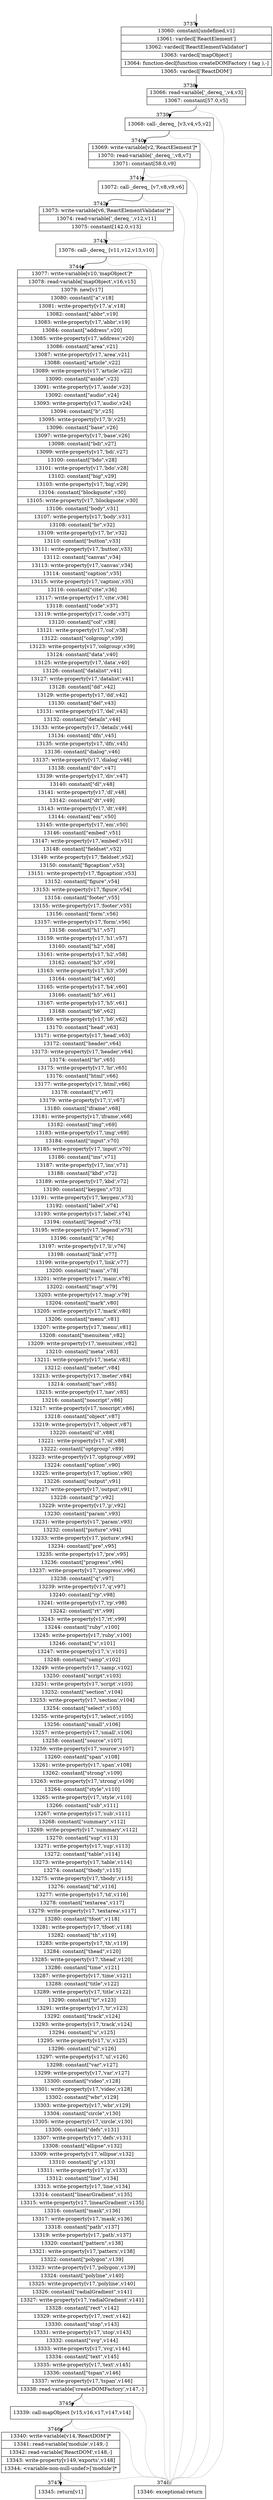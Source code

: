 digraph {
rankdir="TD"
BB_entry259[shape=none,label=""];
BB_entry259 -> BB3737 [tailport=s, headport=n, headlabel="    3737"]
BB3737 [shape=record label="{13060: constant[undefined,v1]|13061: vardecl['ReactElement']|13062: vardecl['ReactElementValidator']|13063: vardecl['mapObject']|13064: function-decl[function createDOMFactory ( tag ),-]|13065: vardecl['ReactDOM']}" ] 
BB3737 -> BB3738 [tailport=s, headport=n, headlabel="      3738"]
BB3738 [shape=record label="{13066: read-variable['_dereq_',v4,v3]|13067: constant[57.0,v5]}" ] 
BB3738 -> BB3739 [tailport=s, headport=n, headlabel="      3739"]
BB3738 -> BB3748 [tailport=s, headport=n, color=gray, headlabel="      3748"]
BB3739 [shape=record label="{13068: call-_dereq_ [v3,v4,v5,v2]}" ] 
BB3739 -> BB3740 [tailport=s, headport=n, headlabel="      3740"]
BB3739 -> BB3748 [tailport=s, headport=n, color=gray]
BB3740 [shape=record label="{13069: write-variable[v2,'ReactElement']*|13070: read-variable['_dereq_',v8,v7]|13071: constant[58.0,v9]}" ] 
BB3740 -> BB3741 [tailport=s, headport=n, headlabel="      3741"]
BB3740 -> BB3748 [tailport=s, headport=n, color=gray]
BB3741 [shape=record label="{13072: call-_dereq_ [v7,v8,v9,v6]}" ] 
BB3741 -> BB3742 [tailport=s, headport=n, headlabel="      3742"]
BB3741 -> BB3748 [tailport=s, headport=n, color=gray]
BB3742 [shape=record label="{13073: write-variable[v6,'ReactElementValidator']*|13074: read-variable['_dereq_',v12,v11]|13075: constant[142.0,v13]}" ] 
BB3742 -> BB3743 [tailport=s, headport=n, headlabel="      3743"]
BB3742 -> BB3748 [tailport=s, headport=n, color=gray]
BB3743 [shape=record label="{13076: call-_dereq_ [v11,v12,v13,v10]}" ] 
BB3743 -> BB3744 [tailport=s, headport=n, headlabel="      3744"]
BB3743 -> BB3748 [tailport=s, headport=n, color=gray]
BB3744 [shape=record label="{13077: write-variable[v10,'mapObject']*|13078: read-variable['mapObject',v16,v15]|13079: new[v17]|13080: constant[\"a\",v18]|13081: write-property[v17,'a',v18]|13082: constant[\"abbr\",v19]|13083: write-property[v17,'abbr',v19]|13084: constant[\"address\",v20]|13085: write-property[v17,'address',v20]|13086: constant[\"area\",v21]|13087: write-property[v17,'area',v21]|13088: constant[\"article\",v22]|13089: write-property[v17,'article',v22]|13090: constant[\"aside\",v23]|13091: write-property[v17,'aside',v23]|13092: constant[\"audio\",v24]|13093: write-property[v17,'audio',v24]|13094: constant[\"b\",v25]|13095: write-property[v17,'b',v25]|13096: constant[\"base\",v26]|13097: write-property[v17,'base',v26]|13098: constant[\"bdi\",v27]|13099: write-property[v17,'bdi',v27]|13100: constant[\"bdo\",v28]|13101: write-property[v17,'bdo',v28]|13102: constant[\"big\",v29]|13103: write-property[v17,'big',v29]|13104: constant[\"blockquote\",v30]|13105: write-property[v17,'blockquote',v30]|13106: constant[\"body\",v31]|13107: write-property[v17,'body',v31]|13108: constant[\"br\",v32]|13109: write-property[v17,'br',v32]|13110: constant[\"button\",v33]|13111: write-property[v17,'button',v33]|13112: constant[\"canvas\",v34]|13113: write-property[v17,'canvas',v34]|13114: constant[\"caption\",v35]|13115: write-property[v17,'caption',v35]|13116: constant[\"cite\",v36]|13117: write-property[v17,'cite',v36]|13118: constant[\"code\",v37]|13119: write-property[v17,'code',v37]|13120: constant[\"col\",v38]|13121: write-property[v17,'col',v38]|13122: constant[\"colgroup\",v39]|13123: write-property[v17,'colgroup',v39]|13124: constant[\"data\",v40]|13125: write-property[v17,'data',v40]|13126: constant[\"datalist\",v41]|13127: write-property[v17,'datalist',v41]|13128: constant[\"dd\",v42]|13129: write-property[v17,'dd',v42]|13130: constant[\"del\",v43]|13131: write-property[v17,'del',v43]|13132: constant[\"details\",v44]|13133: write-property[v17,'details',v44]|13134: constant[\"dfn\",v45]|13135: write-property[v17,'dfn',v45]|13136: constant[\"dialog\",v46]|13137: write-property[v17,'dialog',v46]|13138: constant[\"div\",v47]|13139: write-property[v17,'div',v47]|13140: constant[\"dl\",v48]|13141: write-property[v17,'dl',v48]|13142: constant[\"dt\",v49]|13143: write-property[v17,'dt',v49]|13144: constant[\"em\",v50]|13145: write-property[v17,'em',v50]|13146: constant[\"embed\",v51]|13147: write-property[v17,'embed',v51]|13148: constant[\"fieldset\",v52]|13149: write-property[v17,'fieldset',v52]|13150: constant[\"figcaption\",v53]|13151: write-property[v17,'figcaption',v53]|13152: constant[\"figure\",v54]|13153: write-property[v17,'figure',v54]|13154: constant[\"footer\",v55]|13155: write-property[v17,'footer',v55]|13156: constant[\"form\",v56]|13157: write-property[v17,'form',v56]|13158: constant[\"h1\",v57]|13159: write-property[v17,'h1',v57]|13160: constant[\"h2\",v58]|13161: write-property[v17,'h2',v58]|13162: constant[\"h3\",v59]|13163: write-property[v17,'h3',v59]|13164: constant[\"h4\",v60]|13165: write-property[v17,'h4',v60]|13166: constant[\"h5\",v61]|13167: write-property[v17,'h5',v61]|13168: constant[\"h6\",v62]|13169: write-property[v17,'h6',v62]|13170: constant[\"head\",v63]|13171: write-property[v17,'head',v63]|13172: constant[\"header\",v64]|13173: write-property[v17,'header',v64]|13174: constant[\"hr\",v65]|13175: write-property[v17,'hr',v65]|13176: constant[\"html\",v66]|13177: write-property[v17,'html',v66]|13178: constant[\"i\",v67]|13179: write-property[v17,'i',v67]|13180: constant[\"iframe\",v68]|13181: write-property[v17,'iframe',v68]|13182: constant[\"img\",v69]|13183: write-property[v17,'img',v69]|13184: constant[\"input\",v70]|13185: write-property[v17,'input',v70]|13186: constant[\"ins\",v71]|13187: write-property[v17,'ins',v71]|13188: constant[\"kbd\",v72]|13189: write-property[v17,'kbd',v72]|13190: constant[\"keygen\",v73]|13191: write-property[v17,'keygen',v73]|13192: constant[\"label\",v74]|13193: write-property[v17,'label',v74]|13194: constant[\"legend\",v75]|13195: write-property[v17,'legend',v75]|13196: constant[\"li\",v76]|13197: write-property[v17,'li',v76]|13198: constant[\"link\",v77]|13199: write-property[v17,'link',v77]|13200: constant[\"main\",v78]|13201: write-property[v17,'main',v78]|13202: constant[\"map\",v79]|13203: write-property[v17,'map',v79]|13204: constant[\"mark\",v80]|13205: write-property[v17,'mark',v80]|13206: constant[\"menu\",v81]|13207: write-property[v17,'menu',v81]|13208: constant[\"menuitem\",v82]|13209: write-property[v17,'menuitem',v82]|13210: constant[\"meta\",v83]|13211: write-property[v17,'meta',v83]|13212: constant[\"meter\",v84]|13213: write-property[v17,'meter',v84]|13214: constant[\"nav\",v85]|13215: write-property[v17,'nav',v85]|13216: constant[\"noscript\",v86]|13217: write-property[v17,'noscript',v86]|13218: constant[\"object\",v87]|13219: write-property[v17,'object',v87]|13220: constant[\"ol\",v88]|13221: write-property[v17,'ol',v88]|13222: constant[\"optgroup\",v89]|13223: write-property[v17,'optgroup',v89]|13224: constant[\"option\",v90]|13225: write-property[v17,'option',v90]|13226: constant[\"output\",v91]|13227: write-property[v17,'output',v91]|13228: constant[\"p\",v92]|13229: write-property[v17,'p',v92]|13230: constant[\"param\",v93]|13231: write-property[v17,'param',v93]|13232: constant[\"picture\",v94]|13233: write-property[v17,'picture',v94]|13234: constant[\"pre\",v95]|13235: write-property[v17,'pre',v95]|13236: constant[\"progress\",v96]|13237: write-property[v17,'progress',v96]|13238: constant[\"q\",v97]|13239: write-property[v17,'q',v97]|13240: constant[\"rp\",v98]|13241: write-property[v17,'rp',v98]|13242: constant[\"rt\",v99]|13243: write-property[v17,'rt',v99]|13244: constant[\"ruby\",v100]|13245: write-property[v17,'ruby',v100]|13246: constant[\"s\",v101]|13247: write-property[v17,'s',v101]|13248: constant[\"samp\",v102]|13249: write-property[v17,'samp',v102]|13250: constant[\"script\",v103]|13251: write-property[v17,'script',v103]|13252: constant[\"section\",v104]|13253: write-property[v17,'section',v104]|13254: constant[\"select\",v105]|13255: write-property[v17,'select',v105]|13256: constant[\"small\",v106]|13257: write-property[v17,'small',v106]|13258: constant[\"source\",v107]|13259: write-property[v17,'source',v107]|13260: constant[\"span\",v108]|13261: write-property[v17,'span',v108]|13262: constant[\"strong\",v109]|13263: write-property[v17,'strong',v109]|13264: constant[\"style\",v110]|13265: write-property[v17,'style',v110]|13266: constant[\"sub\",v111]|13267: write-property[v17,'sub',v111]|13268: constant[\"summary\",v112]|13269: write-property[v17,'summary',v112]|13270: constant[\"sup\",v113]|13271: write-property[v17,'sup',v113]|13272: constant[\"table\",v114]|13273: write-property[v17,'table',v114]|13274: constant[\"tbody\",v115]|13275: write-property[v17,'tbody',v115]|13276: constant[\"td\",v116]|13277: write-property[v17,'td',v116]|13278: constant[\"textarea\",v117]|13279: write-property[v17,'textarea',v117]|13280: constant[\"tfoot\",v118]|13281: write-property[v17,'tfoot',v118]|13282: constant[\"th\",v119]|13283: write-property[v17,'th',v119]|13284: constant[\"thead\",v120]|13285: write-property[v17,'thead',v120]|13286: constant[\"time\",v121]|13287: write-property[v17,'time',v121]|13288: constant[\"title\",v122]|13289: write-property[v17,'title',v122]|13290: constant[\"tr\",v123]|13291: write-property[v17,'tr',v123]|13292: constant[\"track\",v124]|13293: write-property[v17,'track',v124]|13294: constant[\"u\",v125]|13295: write-property[v17,'u',v125]|13296: constant[\"ul\",v126]|13297: write-property[v17,'ul',v126]|13298: constant[\"var\",v127]|13299: write-property[v17,'var',v127]|13300: constant[\"video\",v128]|13301: write-property[v17,'video',v128]|13302: constant[\"wbr\",v129]|13303: write-property[v17,'wbr',v129]|13304: constant[\"circle\",v130]|13305: write-property[v17,'circle',v130]|13306: constant[\"defs\",v131]|13307: write-property[v17,'defs',v131]|13308: constant[\"ellipse\",v132]|13309: write-property[v17,'ellipse',v132]|13310: constant[\"g\",v133]|13311: write-property[v17,'g',v133]|13312: constant[\"line\",v134]|13313: write-property[v17,'line',v134]|13314: constant[\"linearGradient\",v135]|13315: write-property[v17,'linearGradient',v135]|13316: constant[\"mask\",v136]|13317: write-property[v17,'mask',v136]|13318: constant[\"path\",v137]|13319: write-property[v17,'path',v137]|13320: constant[\"pattern\",v138]|13321: write-property[v17,'pattern',v138]|13322: constant[\"polygon\",v139]|13323: write-property[v17,'polygon',v139]|13324: constant[\"polyline\",v140]|13325: write-property[v17,'polyline',v140]|13326: constant[\"radialGradient\",v141]|13327: write-property[v17,'radialGradient',v141]|13328: constant[\"rect\",v142]|13329: write-property[v17,'rect',v142]|13330: constant[\"stop\",v143]|13331: write-property[v17,'stop',v143]|13332: constant[\"svg\",v144]|13333: write-property[v17,'svg',v144]|13334: constant[\"text\",v145]|13335: write-property[v17,'text',v145]|13336: constant[\"tspan\",v146]|13337: write-property[v17,'tspan',v146]|13338: read-variable['createDOMFactory',v147,-]}" ] 
BB3744 -> BB3745 [tailport=s, headport=n, headlabel="      3745"]
BB3744 -> BB3748 [tailport=s, headport=n, color=gray]
BB3745 [shape=record label="{13339: call-mapObject [v15,v16,v17,v147,v14]}" ] 
BB3745 -> BB3746 [tailport=s, headport=n, headlabel="      3746"]
BB3745 -> BB3748 [tailport=s, headport=n, color=gray]
BB3746 [shape=record label="{13340: write-variable[v14,'ReactDOM']*|13341: read-variable['module',v149,-]|13342: read-variable['ReactDOM',v148,-]|13343: write-property[v149,'exports',v148]|13344: \<variable-non-null-undef\>['module']*}" ] 
BB3746 -> BB3747 [tailport=s, headport=n, headlabel="      3747"]
BB3746 -> BB3748 [tailport=s, headport=n, color=gray]
BB3747 [shape=record label="{13345: return[v1]}" ] 
BB3748 [shape=record label="{13346: exceptional-return}" ] 
//#$~ 7348
}
